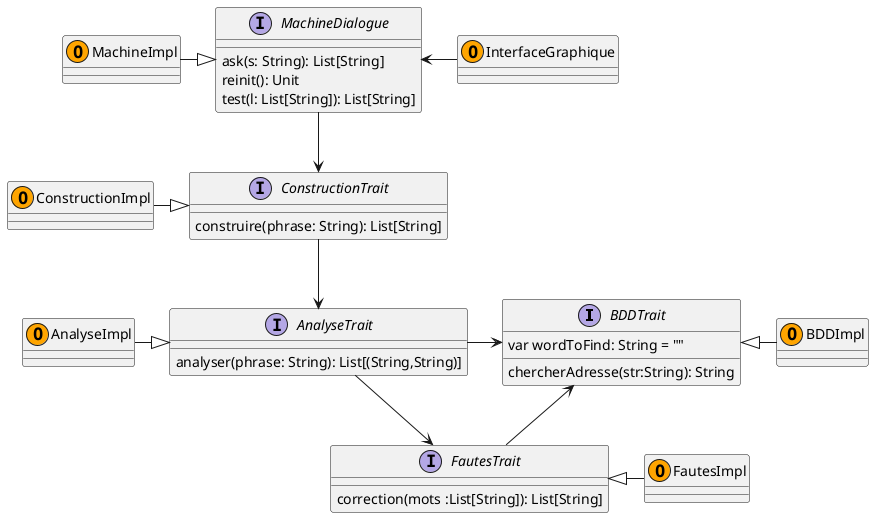 @startuml Avatar

interface BDDTrait{
	var wordToFind: String = "" 
	chercherAdresse(str:String): String
}

interface MachineDialogue {
	ask(s: String): List[String]
	reinit(): Unit
	test(l: List[String]): List[String]
}

interface ConstructionTrait{
	construire(phrase: String): List[String]
}
	
interface InterfaceGraphique{
	
}

interface FautesTrait{
	correction(mots :List[String]): List[String]
}

interface AnalyseTrait{
	analyser(phrase: String): List[(String,String)]
}


class MachineImpl <<(O,Orange)>>
class InterfaceGraphique <<(O,Orange)>>
class ConstructionImpl <<(O,Orange)>>
class AnalyseImpl <<(O,Orange)>>
class BDDImpl <<(O,Orange)>>
class FautesImpl <<(O,Orange)>>

MachineImpl -|> MachineDialogue
BDDTrait <|-  BDDImpl 
ConstructionImpl -|>  ConstructionTrait
AnalyseImpl -|>  AnalyseTrait 
FautesTrait <|-  FautesImpl 

MachineDialogue --> ConstructionTrait
MachineDialogue <- InterfaceGraphique
ConstructionTrait --> AnalyseTrait
AnalyseTrait -> BDDTrait
AnalyseTrait --> FautesTrait
BDDTrait <-  FautesTrait

@enduml